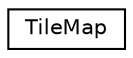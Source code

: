 digraph "Graphical Class Hierarchy"
{
  edge [fontname="Helvetica",fontsize="10",labelfontname="Helvetica",labelfontsize="10"];
  node [fontname="Helvetica",fontsize="10",shape=record];
  rankdir="LR";
  Node1 [label="TileMap",height=0.2,width=0.4,color="black", fillcolor="white", style="filled",URL="$class_tile_map.html"];
}

